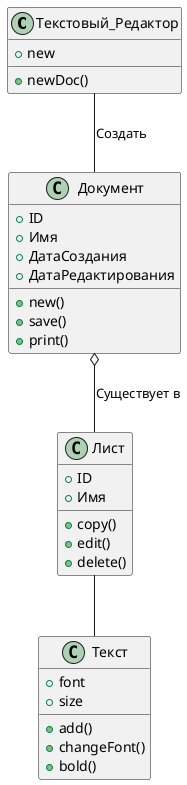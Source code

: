 @startuml

class Текстовый_Редактор {
 +new
 +newDoc()
}

class Документ {
    +ID
    +Имя
    +ДатаСоздания
    +ДатаРедактирования
    +new()
    +save()
    +print()
}

class Лист {
    +ID
    +Имя
    +copy()
    +edit()
    +delete()
}

class Текст {
    +font
    +size
    +add()
    +changeFont()
    +bold()
}

Текстовый_Редактор -- Документ : Создать
Документ o-- Лист: Существует в
Лист -- Текст
@enduml